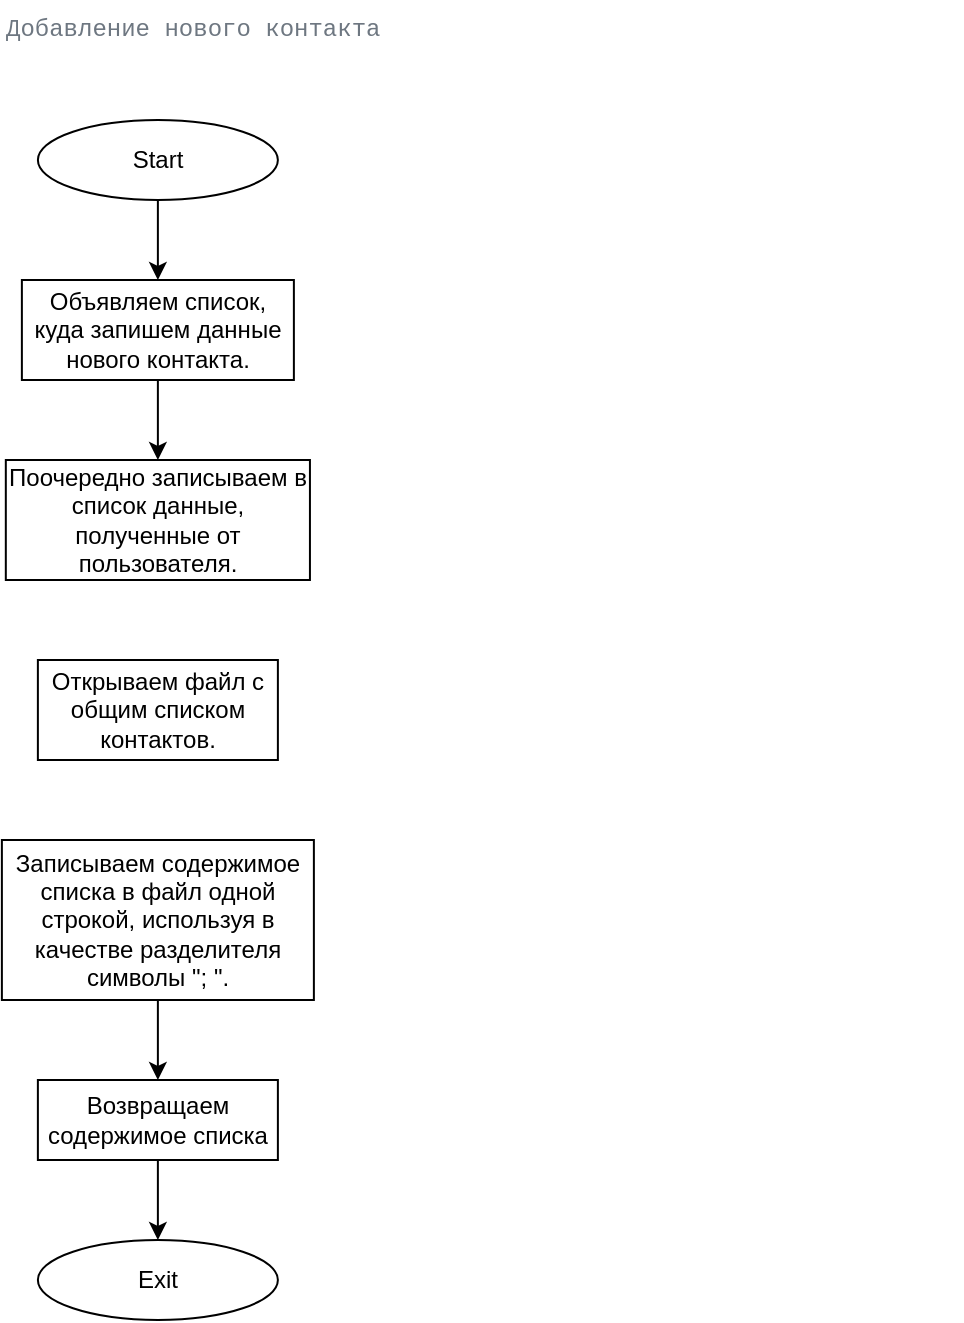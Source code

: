 <mxfile version="20.0.1" type="device"><diagram id="1knoPcnT2SIS65ti8oVg" name="Page-3"><mxGraphModel dx="1053" dy="658" grid="1" gridSize="10" guides="1" tooltips="1" connect="1" arrows="1" fold="1" page="1" pageScale="1" pageWidth="850" pageHeight="1100" math="0" shadow="0"><root><mxCell id="0"/><mxCell id="1" parent="0"/><mxCell id="I2eEhSiu7PROyknxg12q-63" value="&lt;span style=&quot;color: rgb(110, 119, 129); font-family: ui-monospace, SFMono-Regular, &amp;quot;SF Mono&amp;quot;, Menlo, Consolas, &amp;quot;Liberation Mono&amp;quot;, monospace; font-size: 12px; font-style: normal; font-variant-ligatures: normal; font-variant-caps: normal; font-weight: 400; letter-spacing: normal; orphans: 2; text-align: start; text-indent: 0px; text-transform: none; widows: 2; word-spacing: 0px; -webkit-text-stroke-width: 0px; background-color: rgb(255, 255, 255); text-decoration-thickness: initial; text-decoration-style: initial; text-decoration-color: initial; float: none; display: inline !important;&quot;&gt;&lt;span style=&quot;&quot;&gt;Добавление нового контакта&lt;/span&gt;&lt;br&gt;&lt;/span&gt;" style="text;whiteSpace=wrap;html=1;" vertex="1" parent="1"><mxGeometry x="38.94" y="30" width="480" height="30" as="geometry"/></mxCell><mxCell id="jNLmYcZJcBjrm6z32JZp-113" style="edgeStyle=orthogonalEdgeStyle;rounded=0;orthogonalLoop=1;jettySize=auto;html=1;exitX=0.5;exitY=1;exitDx=0;exitDy=0;entryX=0.5;entryY=0;entryDx=0;entryDy=0;fontFamily=Helvetica;" edge="1" parent="1" source="I2eEhSiu7PROyknxg12q-65" target="jNLmYcZJcBjrm6z32JZp-115"><mxGeometry relative="1" as="geometry"><mxPoint x="117" y="170" as="targetPoint"/></mxGeometry></mxCell><mxCell id="I2eEhSiu7PROyknxg12q-65" value="Start" style="ellipse;whiteSpace=wrap;html=1;" vertex="1" parent="1"><mxGeometry x="56.94" y="90" width="120" height="40" as="geometry"/></mxCell><mxCell id="jNLmYcZJcBjrm6z32JZp-117" style="edgeStyle=orthogonalEdgeStyle;rounded=0;orthogonalLoop=1;jettySize=auto;html=1;exitX=0.5;exitY=1;exitDx=0;exitDy=0;entryX=0.5;entryY=0;entryDx=0;entryDy=0;fontFamily=Helvetica;" edge="1" parent="1" source="jNLmYcZJcBjrm6z32JZp-115" target="jNLmYcZJcBjrm6z32JZp-116"><mxGeometry relative="1" as="geometry"/></mxCell><mxCell id="jNLmYcZJcBjrm6z32JZp-115" value="Объявляем список, куда запишем данные нового контакта." style="rounded=0;whiteSpace=wrap;html=1;fontFamily=Helvetica;" vertex="1" parent="1"><mxGeometry x="48.94" y="170" width="136" height="50" as="geometry"/></mxCell><mxCell id="jNLmYcZJcBjrm6z32JZp-116" value="Поочередно записываем в список данные, полученные от пользователя." style="rounded=0;whiteSpace=wrap;html=1;fontFamily=Helvetica;" vertex="1" parent="1"><mxGeometry x="40.91" y="260" width="152.06" height="60" as="geometry"/></mxCell><mxCell id="jNLmYcZJcBjrm6z32JZp-118" value="Открываем файл с общим списком контактов." style="rounded=0;whiteSpace=wrap;html=1;fontFamily=Helvetica;" vertex="1" parent="1"><mxGeometry x="56.94" y="360" width="120" height="50" as="geometry"/></mxCell><mxCell id="jNLmYcZJcBjrm6z32JZp-122" style="edgeStyle=orthogonalEdgeStyle;rounded=0;orthogonalLoop=1;jettySize=auto;html=1;exitX=0.5;exitY=1;exitDx=0;exitDy=0;entryX=0.5;entryY=0;entryDx=0;entryDy=0;fontFamily=Helvetica;" edge="1" parent="1" source="jNLmYcZJcBjrm6z32JZp-119" target="jNLmYcZJcBjrm6z32JZp-120"><mxGeometry relative="1" as="geometry"/></mxCell><mxCell id="jNLmYcZJcBjrm6z32JZp-119" value="Записываем содержимое списка в файл одной строкой, используя в качестве разделителя символы &quot;; &quot;." style="rounded=0;whiteSpace=wrap;html=1;fontFamily=Helvetica;" vertex="1" parent="1"><mxGeometry x="38.94" y="450" width="156" height="80" as="geometry"/></mxCell><mxCell id="jNLmYcZJcBjrm6z32JZp-124" style="edgeStyle=orthogonalEdgeStyle;rounded=0;orthogonalLoop=1;jettySize=auto;html=1;exitX=0.5;exitY=1;exitDx=0;exitDy=0;entryX=0.5;entryY=0;entryDx=0;entryDy=0;fontFamily=Helvetica;" edge="1" parent="1" source="jNLmYcZJcBjrm6z32JZp-120" target="jNLmYcZJcBjrm6z32JZp-123"><mxGeometry relative="1" as="geometry"/></mxCell><mxCell id="jNLmYcZJcBjrm6z32JZp-120" value="Возвращаем содержимое списка" style="rounded=0;whiteSpace=wrap;html=1;fontFamily=Helvetica;" vertex="1" parent="1"><mxGeometry x="56.94" y="570" width="120" height="40" as="geometry"/></mxCell><mxCell id="jNLmYcZJcBjrm6z32JZp-123" value="Exit" style="ellipse;whiteSpace=wrap;html=1;fontFamily=Helvetica;" vertex="1" parent="1"><mxGeometry x="56.94" y="650" width="120" height="40" as="geometry"/></mxCell></root></mxGraphModel></diagram></mxfile>
